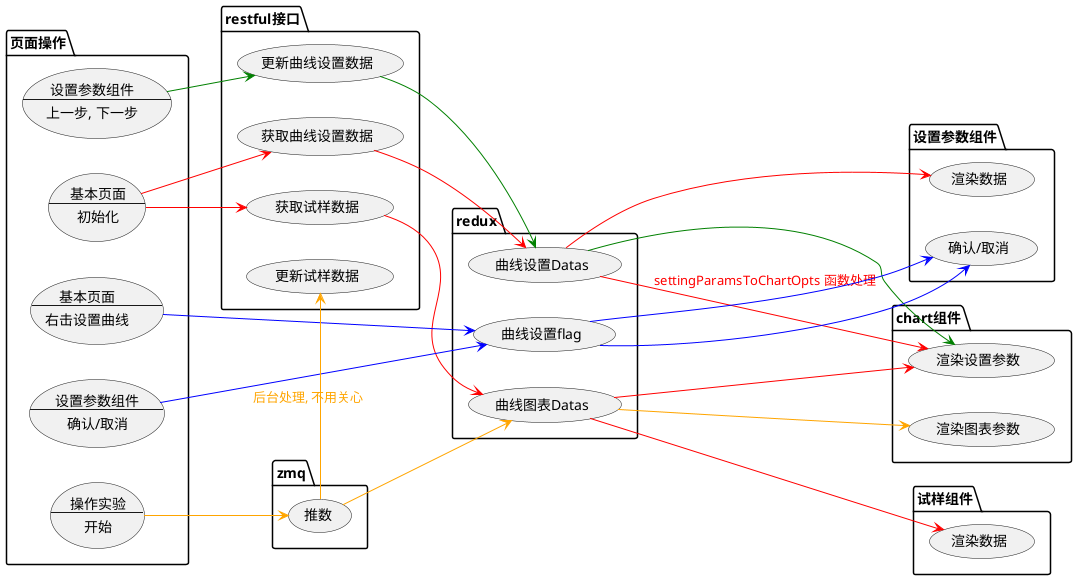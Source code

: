 @startuml
left to right direction

package 页面操作 {
    usecase pageInit as "
      基本页面
      --
      初始化
    "
    usecase rightClickSetting as "
      基本页面
      --
      右击设置曲线
    "
    usecase closeSetting as "
      设置参数组件
      --
      确认/取消
    "
    usecase stepSetting as "
      设置参数组件
      --
      上一步, 下一步
    "
	usecase beginTest as "
      操作实验
      --
      开始
    "
	' usecase tenCross as "
    '   右击
    '   --
    '   激活/取消十字
    ' "
	' usecase showLabels as "
    '   右击
    '   --
    '   显示/隐藏标签
    ' "
	' usecase setBreak as "
    '   右击
    '   --
    '   设置/接受断裂点
    ' "
}

package restful接口 {
    usecase "获取曲线设置数据" as getLineSettingApi
    usecase "获取试样数据" as getSamplesApi
    usecase "更新曲线设置数据" as postLineSettingApi
    usecase "更新试样数据" as postSamplesApi

}

package zmq {
	usecase "推数" as zqmPushData
}

package redux {
    usecase "曲线设置flag" as settingFlagState
    usecase "曲线设置Datas" as settingDatasState
    usecase "曲线图表Datas" as chartDatasState
}

package chart组件 {
    usecase "渲染设置参数" as chartOptRender
    usecase "渲染图表参数" as chartDataRender
}

package 设置参数组件 {
    usecase "渲染数据" as settingInit
    usecase "确认/取消" as settingModal
}

package 试样组件 {
    usecase "渲染数据" as samplesInit
}

' 初始化
pageInit --> getLineSettingApi #red
pageInit --> getSamplesApi #red
getLineSettingApi --> settingDatasState #red
getSamplesApi --> chartDatasState #red
chartDatasState --> chartOptRender #red
settingDatasState --> settingInit #red
settingDatasState --> chartOptRender #line:red;text:red : settingParamsToChartOpts 函数处理
chartDatasState --> samplesInit #red

' 右击曲线设置
rightClickSetting --> settingFlagState #blue
settingFlagState --> settingModal #blue
closeSetting --> settingFlagState #blue
settingFlagState --> settingModal #blue

' 上下步与确定
stepSetting --> postLineSettingApi #green
postLineSettingApi --> settingDatasState #green
settingDatasState --> chartOptRender #green

' 实验操作
beginTest --> zqmPushData #orange
zqmPushData --> chartDatasState #orange
zqmPushData -> postSamplesApi #line:orange;text:orange : 后台处理, 不用关心
chartDatasState --> chartDataRender #orange
@enduml